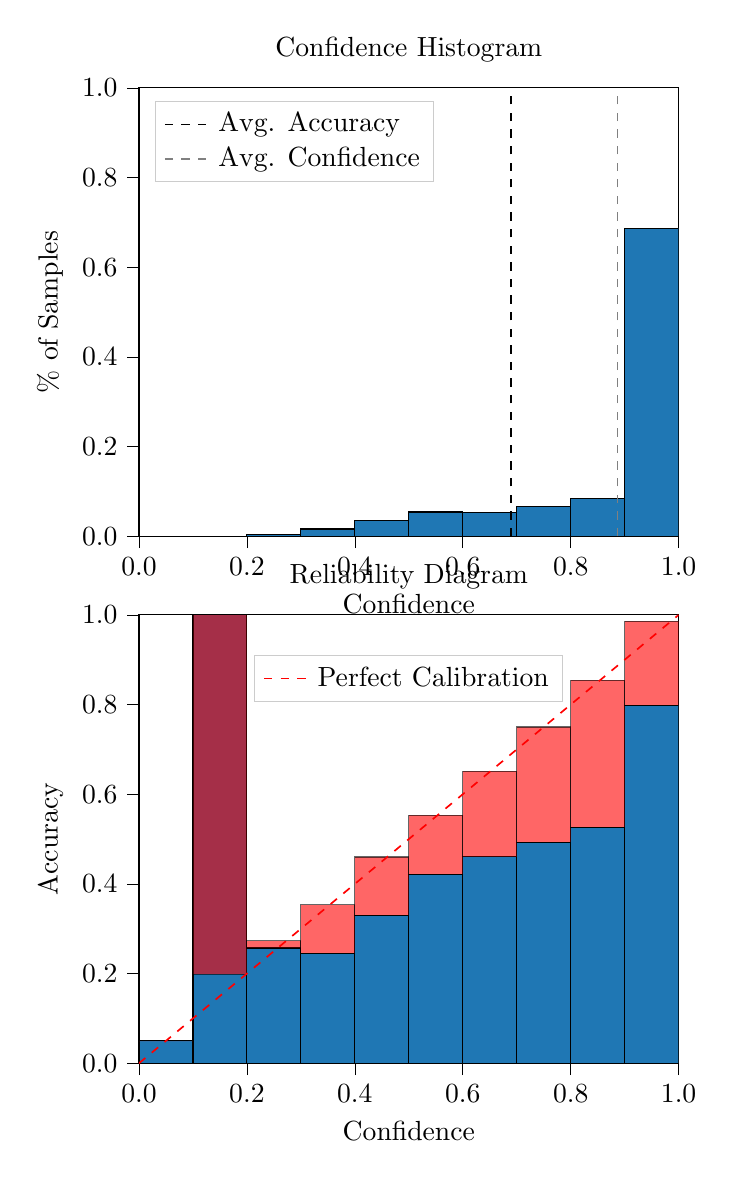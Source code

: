 % This file was created by tikzplotlib v0.9.8.
\begin{tikzpicture}

\definecolor{color0}{rgb}{0.122,0.467,0.706}

\begin{groupplot}[group style={group size=1 by 2}]
\nextgroupplot[
legend cell align={left},
legend style={
  fill opacity=0.8,
  draw opacity=1,
  text opacity=1,
  at={(0.03,0.97)},
  anchor=north west,
  draw=white!80!black
},
tick align=outside,
tick pos=left,
title={Confidence Histogram},
x grid style={white!69.02!black},
xlabel={Confidence},
xmin=0, xmax=1,
xtick style={color=black},
xtick={0,0.2,0.4,0.6,0.8,1},
xticklabels={0.0,0.2,0.4,0.6,0.8,1.0},
y grid style={white!69.02!black},
ylabel={\% of Samples},
ymin=0, ymax=1,
ytick style={color=black},
ytick={0,0.2,0.4,0.6,0.8,1},
yticklabels={0.0,0.2,0.4,0.6,0.8,1.0}
]
\draw[draw=black,fill=color0] (axis cs:-6.939e-18,0) rectangle (axis cs:0.1,0);
\draw[draw=black,fill=color0] (axis cs:0.1,0) rectangle (axis cs:0.2,0.0);
\draw[draw=black,fill=color0] (axis cs:0.2,0) rectangle (axis cs:0.3,0.004);
\draw[draw=black,fill=color0] (axis cs:0.3,0) rectangle (axis cs:0.4,0.016);
\draw[draw=black,fill=color0] (axis cs:0.4,0) rectangle (axis cs:0.5,0.035);
\draw[draw=black,fill=color0] (axis cs:0.5,0) rectangle (axis cs:0.6,0.054);
\draw[draw=black,fill=color0] (axis cs:0.6,0) rectangle (axis cs:0.7,0.052);
\draw[draw=black,fill=color0] (axis cs:0.7,0) rectangle (axis cs:0.8,0.066);
\draw[draw=black,fill=color0] (axis cs:0.8,0) rectangle (axis cs:0.9,0.085);
\draw[draw=black,fill=color0] (axis cs:0.9,0) rectangle (axis cs:1,0.687);
\addplot [semithick, black, dashed]
table {%
0.689 0
0.689 1
};
\addlegendentry{Avg. Accuracy}
\addplot [semithick, white!50.196!black, dashed]
table {%
0.887 0
0.887 1
};
\addlegendentry{Avg. Confidence}

\nextgroupplot[
legend cell align={left},
legend style={
  fill opacity=0.8,
  draw opacity=1,
  text opacity=1,
  at={(0.5,0.91)},
  anchor=north,
  draw=white!80!black
},
tick align=outside,
tick pos=left,
title={Reliability Diagram},
x grid style={white!69.02!black},
xlabel={Confidence},
xmin=0, xmax=1,
xtick style={color=black},
xtick={0,0.2,0.4,0.6,0.8,1},
xticklabels={0.0,0.2,0.4,0.6,0.8,1.0},
y grid style={white!69.02!black},
ylabel={Accuracy},
ymin=0, ymax=1,
ytick style={color=black},
ytick={0,0.2,0.4,0.6,0.8,1},
yticklabels={0.0,0.2,0.4,0.6,0.8,1.0}
]
\draw[draw=black,fill=color0] (axis cs:-6.939e-18,0) rectangle (axis cs:0.1,0.05);
\draw[draw=black,fill=color0] (axis cs:0.1,0) rectangle (axis cs:0.2,1);
\draw[draw=black,fill=color0] (axis cs:0.2,0) rectangle (axis cs:0.3,0.257);
\draw[draw=black,fill=color0] (axis cs:0.3,0) rectangle (axis cs:0.4,0.245);
\draw[draw=black,fill=color0] (axis cs:0.4,0) rectangle (axis cs:0.5,0.33);
\draw[draw=black,fill=color0] (axis cs:0.5,0) rectangle (axis cs:0.6,0.422);
\draw[draw=black,fill=color0] (axis cs:0.6,0) rectangle (axis cs:0.7,0.461);
\draw[draw=black,fill=color0] (axis cs:0.7,0) rectangle (axis cs:0.8,0.493);
\draw[draw=black,fill=color0] (axis cs:0.8,0) rectangle (axis cs:0.9,0.526);
\draw[draw=black,fill=color0] (axis cs:0.9,0) rectangle (axis cs:1,0.798);
\draw[draw=black,fill=red,opacity=0.6] (axis cs:-6.939e-18,0.05) rectangle (axis cs:0.1,0.05);
\draw[draw=black,fill=red,opacity=0.6] (axis cs:0.1,1) rectangle (axis cs:0.2,0.198);
\draw[draw=black,fill=red,opacity=0.6] (axis cs:0.2,0.257) rectangle (axis cs:0.3,0.273);
\draw[draw=black,fill=red,opacity=0.6] (axis cs:0.3,0.245) rectangle (axis cs:0.4,0.354);
\draw[draw=black,fill=red,opacity=0.6] (axis cs:0.4,0.33) rectangle (axis cs:0.5,0.46);
\draw[draw=black,fill=red,opacity=0.6] (axis cs:0.5,0.422) rectangle (axis cs:0.6,0.553);
\draw[draw=black,fill=red,opacity=0.6] (axis cs:0.6,0.461) rectangle (axis cs:0.7,0.651);
\draw[draw=black,fill=red,opacity=0.6] (axis cs:0.7,0.493) rectangle (axis cs:0.8,0.75);
\draw[draw=black,fill=red,opacity=0.6] (axis cs:0.8,0.526) rectangle (axis cs:0.9,0.854);
\draw[draw=black,fill=red,opacity=0.6] (axis cs:0.9,0.798) rectangle (axis cs:1,0.986);
\addplot [semithick, red, dashed]
table {%
0 0
1 1
};
\addlegendentry{Perfect Calibration}
\end{groupplot}

\end{tikzpicture}
